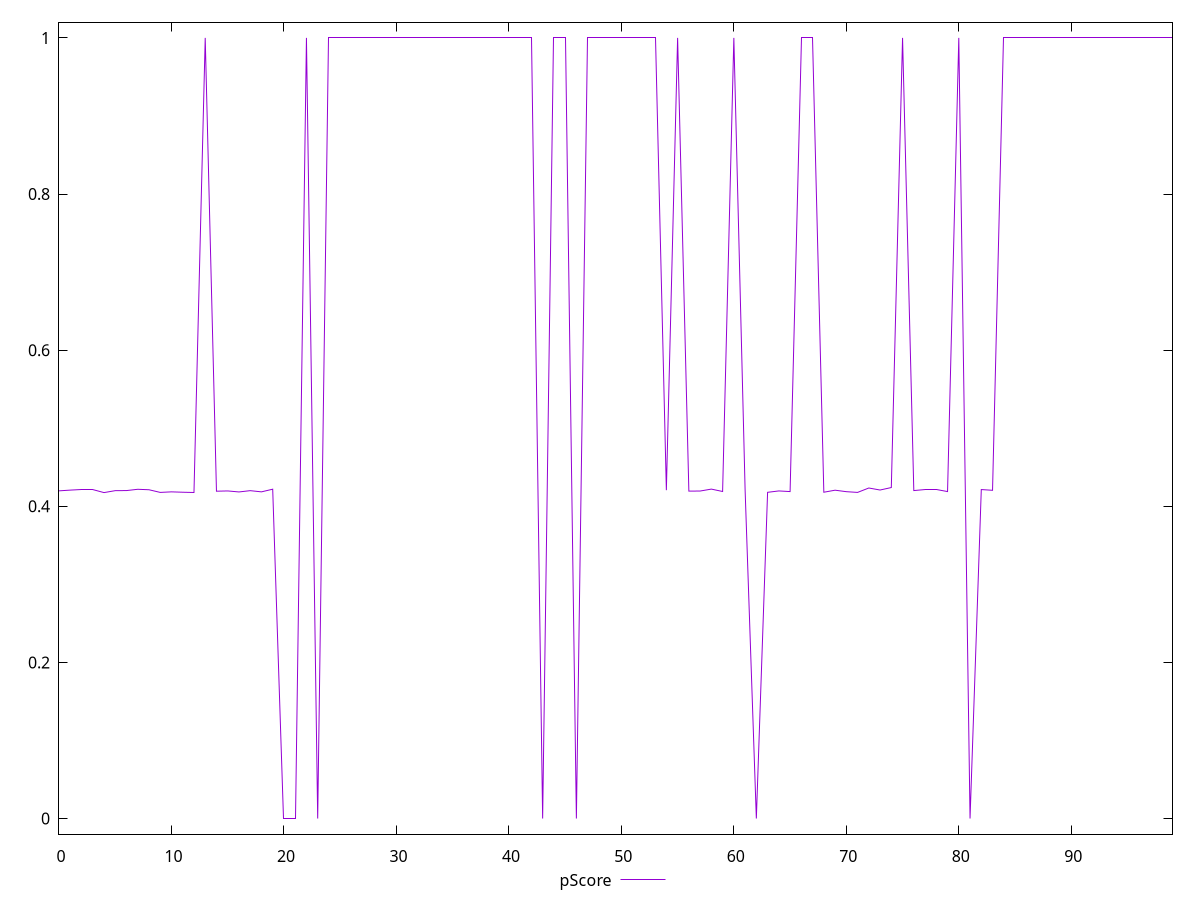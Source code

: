 reset

$pScore <<EOF
0 0.41976470588235293
1 0.42070588235294115
2 0.42094117647058826
3 0.42094117647058826
4 0.41752941176470587
5 0.42
6 0.42011764705882354
7 0.42176470588235293
8 0.42117647058823526
9 0.4177647058823529
10 0.41847058823529415
11 0.418
12 0.4176470588235294
13 1
14 0.4192941176470588
15 0.41964705882352943
16 0.4183529411764706
17 0.42
18 0.41847058823529415
19 0.4218823529411765
20 0
21 0
22 1
23 0
24 1
25 1
26 1
27 1
28 1
29 1
30 1
31 1
32 1
33 1
34 1
35 1
36 1
37 1
38 1
39 1
40 1
41 1
42 1
43 0
44 1
45 1
46 0
47 1
48 1
49 1
50 1
51 1
52 1
53 1
54 0.42058823529411765
55 1
56 0.4194117647058824
57 0.4195294117647059
58 0.422
59 0.41894117647058826
60 1
61 0.4215294117647059
62 0
63 0.4178823529411765
64 0.41964705882352943
65 0.4188235294117647
66 1
67 1
68 0.418
69 0.42058823529411765
70 0.41870588235294115
71 0.4177647058823529
72 0.4234117647058824
73 0.4208235294117647
74 0.424
75 1
76 0.42011764705882354
77 0.42094117647058826
78 0.42094117647058826
79 0.4188235294117647
80 1
81 0
82 0.4214117647058824
83 0.4204705882352941
84 1
85 1
86 1
87 1
88 1
89 1
90 1
91 1
92 1
93 1
94 1
95 1
96 1
97 1
98 1
99 1
EOF

set key outside below
set xrange [0:99]
set yrange [-0.02:1.02]
set trange [-0.02:1.02]
set terminal svg size 640, 500 enhanced background rgb 'white'
set output "reprap/uses-rel-preload/samples/pages+cached+noexternal+nomedia/pScore/values.svg"

plot $pScore title "pScore" with line

reset
